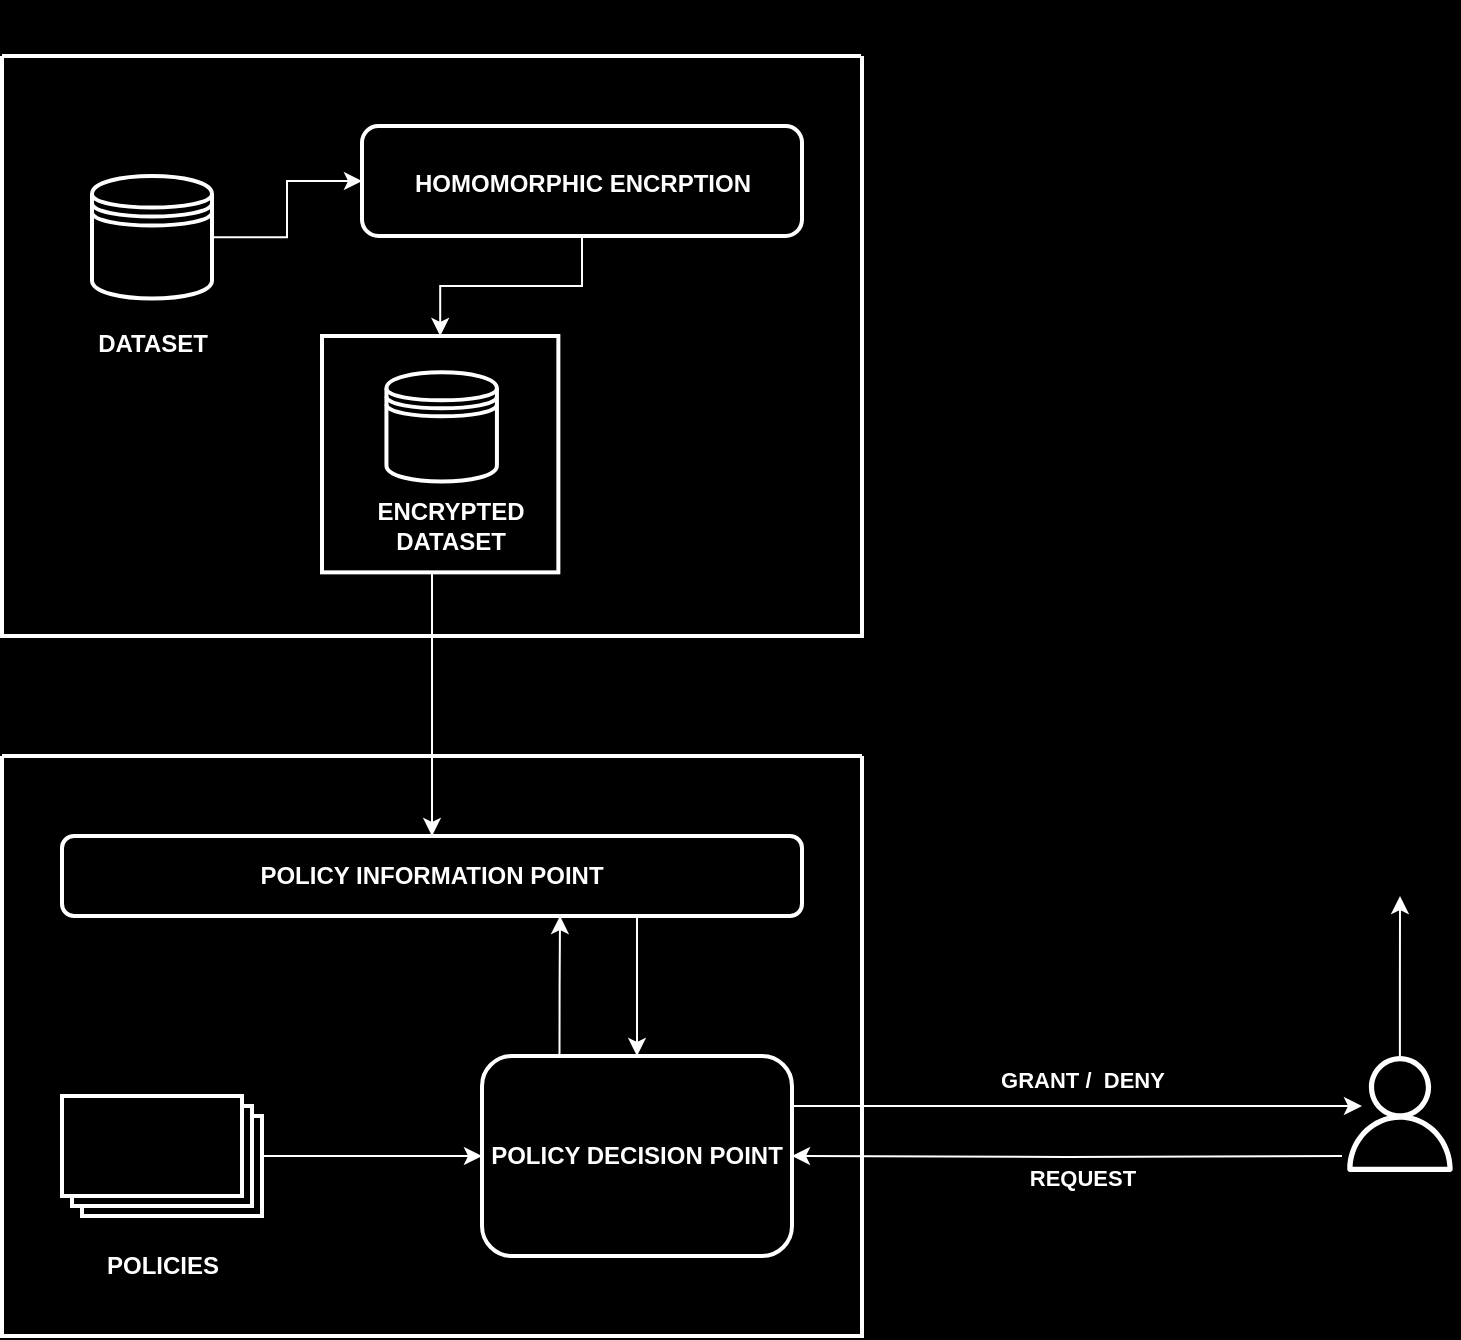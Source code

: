 <mxfile version="22.1.16" type="github">
  <diagram name="Page-1" id="MlF_dzwxMxhkYbkUneEa">
    <mxGraphModel dx="880" dy="443" grid="1" gridSize="10" guides="1" tooltips="1" connect="1" arrows="1" fold="1" page="1" pageScale="1" pageWidth="850" pageHeight="1100" background="#000000" math="0" shadow="0">
      <root>
        <mxCell id="0" />
        <mxCell id="1" parent="0" />
        <mxCell id="712ERAdk77Vl7Lxlt1qB-10" value="" style="swimlane;startSize=0;fillColor=#000000;strokeColor=#FFFFFF;strokeWidth=2;" parent="1" vertex="1">
          <mxGeometry x="130" y="80" width="430" height="290" as="geometry" />
        </mxCell>
        <mxCell id="712ERAdk77Vl7Lxlt1qB-14" value="" style="group" parent="712ERAdk77Vl7Lxlt1qB-10" vertex="1" connectable="0">
          <mxGeometry x="30" y="60" width="90" height="100" as="geometry" />
        </mxCell>
        <mxCell id="712ERAdk77Vl7Lxlt1qB-12" value="" style="shape=datastore;whiteSpace=wrap;html=1;fillColor=#000000;strokeColor=#FFFFFF;strokeWidth=2;" parent="712ERAdk77Vl7Lxlt1qB-14" vertex="1">
          <mxGeometry x="15" width="60" height="61.224" as="geometry" />
        </mxCell>
        <mxCell id="712ERAdk77Vl7Lxlt1qB-13" value="&lt;div&gt;&lt;b&gt;DATASET&lt;/b&gt;&lt;/div&gt;" style="text;html=1;align=center;verticalAlign=middle;resizable=0;points=[];autosize=1;strokeColor=none;fillColor=none;fontColor=#FFFFFF;" parent="712ERAdk77Vl7Lxlt1qB-14" vertex="1">
          <mxGeometry x="5" y="69.388" width="80" height="30" as="geometry" />
        </mxCell>
        <mxCell id="712ERAdk77Vl7Lxlt1qB-18" value="" style="group" parent="712ERAdk77Vl7Lxlt1qB-10" vertex="1" connectable="0">
          <mxGeometry x="180" y="35" width="220" height="55" as="geometry" />
        </mxCell>
        <mxCell id="712ERAdk77Vl7Lxlt1qB-16" value="&lt;font color=&quot;#ffffff&quot;&gt;&lt;b&gt;HOMOMORPHIC ENCRPTION&lt;/b&gt;&lt;br&gt;&lt;/font&gt;" style="text;html=1;align=center;verticalAlign=middle;resizable=0;points=[];autosize=1;strokeColor=none;fillColor=none;" parent="712ERAdk77Vl7Lxlt1qB-18" vertex="1">
          <mxGeometry x="15" y="13.75" width="190" height="30" as="geometry" />
        </mxCell>
        <mxCell id="712ERAdk77Vl7Lxlt1qB-17" value="" style="rounded=1;whiteSpace=wrap;html=1;fillColor=none;strokeColor=#FFFFFF;strokeWidth=2;" parent="712ERAdk77Vl7Lxlt1qB-18" vertex="1">
          <mxGeometry width="220" height="55" as="geometry" />
        </mxCell>
        <mxCell id="712ERAdk77Vl7Lxlt1qB-23" value="" style="group" parent="712ERAdk77Vl7Lxlt1qB-10" vertex="1" connectable="0">
          <mxGeometry x="160" y="140" width="145" height="150" as="geometry" />
        </mxCell>
        <mxCell id="712ERAdk77Vl7Lxlt1qB-19" value="" style="group" parent="712ERAdk77Vl7Lxlt1qB-23" vertex="1" connectable="0">
          <mxGeometry x="18.413" y="18.182" width="126.587" height="131.818" as="geometry" />
        </mxCell>
        <mxCell id="712ERAdk77Vl7Lxlt1qB-20" value="" style="shape=datastore;whiteSpace=wrap;html=1;fillColor=#000000;strokeColor=#FFFFFF;strokeWidth=2;" parent="712ERAdk77Vl7Lxlt1qB-19" vertex="1">
          <mxGeometry x="13.81" width="55.238" height="54.545" as="geometry" />
        </mxCell>
        <mxCell id="712ERAdk77Vl7Lxlt1qB-21" value="&lt;b&gt;ENCRYPTED&lt;/b&gt;&lt;div&gt;&lt;b&gt;DATASET&lt;/b&gt;&lt;/div&gt;" style="text;html=1;align=center;verticalAlign=middle;resizable=0;points=[];autosize=1;strokeColor=none;fillColor=none;fontColor=#FFFFFF;" parent="712ERAdk77Vl7Lxlt1qB-19" vertex="1">
          <mxGeometry x="-4.603" y="57.273" width="100" height="40" as="geometry" />
        </mxCell>
        <mxCell id="712ERAdk77Vl7Lxlt1qB-22" value="" style="whiteSpace=wrap;html=1;aspect=fixed;fillColor=none;strokeColor=#FFFFFF;strokeWidth=2;" parent="712ERAdk77Vl7Lxlt1qB-23" vertex="1">
          <mxGeometry width="118.182" height="118.182" as="geometry" />
        </mxCell>
        <mxCell id="712ERAdk77Vl7Lxlt1qB-25" style="edgeStyle=orthogonalEdgeStyle;rounded=0;orthogonalLoop=1;jettySize=auto;html=1;strokeColor=#FFFFFF;" parent="712ERAdk77Vl7Lxlt1qB-10" source="712ERAdk77Vl7Lxlt1qB-17" target="712ERAdk77Vl7Lxlt1qB-22" edge="1">
          <mxGeometry relative="1" as="geometry" />
        </mxCell>
        <mxCell id="712ERAdk77Vl7Lxlt1qB-26" style="edgeStyle=orthogonalEdgeStyle;rounded=0;orthogonalLoop=1;jettySize=auto;html=1;entryX=0;entryY=0.5;entryDx=0;entryDy=0;strokeColor=#FFFFFF;" parent="712ERAdk77Vl7Lxlt1qB-10" source="712ERAdk77Vl7Lxlt1qB-12" target="712ERAdk77Vl7Lxlt1qB-17" edge="1">
          <mxGeometry relative="1" as="geometry" />
        </mxCell>
        <mxCell id="712ERAdk77Vl7Lxlt1qB-61" style="edgeStyle=orthogonalEdgeStyle;rounded=0;orthogonalLoop=1;jettySize=auto;html=1;entryX=1;entryY=0.5;entryDx=0;entryDy=0;strokeColor=#FFFFFF;" parent="1" target="712ERAdk77Vl7Lxlt1qB-54" edge="1">
          <mxGeometry relative="1" as="geometry">
            <mxPoint x="800" y="630" as="sourcePoint" />
          </mxGeometry>
        </mxCell>
        <mxCell id="WExa6QN-3f2ECs_styrt-1" value="&lt;b&gt;REQUEST&lt;/b&gt;" style="edgeLabel;html=1;align=center;verticalAlign=middle;resizable=0;points=[];absoluteArcSize=0;fillOpacity=100;fontColor=#FFFFFF;labelBackgroundColor=none;" vertex="1" connectable="0" parent="712ERAdk77Vl7Lxlt1qB-61">
          <mxGeometry x="-0.209" relative="1" as="geometry">
            <mxPoint x="-21" y="10" as="offset" />
          </mxGeometry>
        </mxCell>
        <mxCell id="WExa6QN-3f2ECs_styrt-5" style="edgeStyle=orthogonalEdgeStyle;rounded=0;orthogonalLoop=1;jettySize=auto;html=1;entryX=0.5;entryY=1;entryDx=0;entryDy=0;strokeColor=#FFFFFF;" edge="1" parent="1" source="712ERAdk77Vl7Lxlt1qB-35">
          <mxGeometry relative="1" as="geometry">
            <mxPoint x="829" y="500" as="targetPoint" />
          </mxGeometry>
        </mxCell>
        <mxCell id="712ERAdk77Vl7Lxlt1qB-35" value="" style="sketch=0;outlineConnect=0;fontColor=#232F3E;gradientColor=none;fillColor=#FFFFFF;strokeColor=#FFFFFF;dashed=0;verticalLabelPosition=bottom;verticalAlign=top;align=center;html=1;fontSize=12;fontStyle=0;aspect=fixed;pointerEvents=1;shape=mxgraph.aws4.user;" parent="1" vertex="1">
          <mxGeometry x="800" y="580" width="58" height="58" as="geometry" />
        </mxCell>
        <mxCell id="712ERAdk77Vl7Lxlt1qB-38" style="edgeStyle=orthogonalEdgeStyle;rounded=0;orthogonalLoop=1;jettySize=auto;html=1;exitX=1;exitY=0;exitDx=0;exitDy=0;" parent="1" source="712ERAdk77Vl7Lxlt1qB-10" target="712ERAdk77Vl7Lxlt1qB-10" edge="1">
          <mxGeometry relative="1" as="geometry" />
        </mxCell>
        <mxCell id="712ERAdk77Vl7Lxlt1qB-40" value="" style="swimlane;startSize=0;fillColor=#000000;strokeColor=#FFFFFF;strokeWidth=2;" parent="1" vertex="1">
          <mxGeometry x="130" y="430" width="430" height="290" as="geometry" />
        </mxCell>
        <mxCell id="712ERAdk77Vl7Lxlt1qB-54" value="&lt;b&gt;&lt;font color=&quot;#ffffff&quot;&gt;POLICY DECISION POINT&lt;/font&gt;&lt;br&gt;&lt;/b&gt;" style="rounded=1;whiteSpace=wrap;html=1;fillColor=none;strokeColor=#FFFFFF;strokeWidth=2;" parent="712ERAdk77Vl7Lxlt1qB-40" vertex="1">
          <mxGeometry x="240" y="150" width="155" height="100" as="geometry" />
        </mxCell>
        <mxCell id="WExa6QN-3f2ECs_styrt-4" style="edgeStyle=orthogonalEdgeStyle;rounded=0;orthogonalLoop=1;jettySize=auto;html=1;entryX=0.5;entryY=0;entryDx=0;entryDy=0;strokeColor=#FFFFFF;" edge="1" parent="712ERAdk77Vl7Lxlt1qB-40" source="712ERAdk77Vl7Lxlt1qB-55" target="712ERAdk77Vl7Lxlt1qB-54">
          <mxGeometry relative="1" as="geometry">
            <Array as="points">
              <mxPoint x="318" y="115" />
            </Array>
          </mxGeometry>
        </mxCell>
        <mxCell id="712ERAdk77Vl7Lxlt1qB-55" value="&lt;b&gt;&lt;font color=&quot;#ffffff&quot;&gt;POLICY INFORMATION POINT&lt;/font&gt;&lt;br&gt;&lt;/b&gt;" style="rounded=1;whiteSpace=wrap;html=1;fillColor=none;strokeColor=#FFFFFF;strokeWidth=2;" parent="712ERAdk77Vl7Lxlt1qB-40" vertex="1">
          <mxGeometry x="30" y="40" width="370" height="40" as="geometry" />
        </mxCell>
        <mxCell id="712ERAdk77Vl7Lxlt1qB-28" value="" style="group" parent="712ERAdk77Vl7Lxlt1qB-40" vertex="1" connectable="0">
          <mxGeometry x="30" y="170" width="100" height="110" as="geometry" />
        </mxCell>
        <mxCell id="712ERAdk77Vl7Lxlt1qB-7" value="" style="verticalLabelPosition=bottom;verticalAlign=top;html=1;shape=mxgraph.basic.layered_rect;dx=10;outlineConnect=0;whiteSpace=wrap;fillColor=#000000;strokeWidth=2;strokeColor=#FFFFFF;" parent="712ERAdk77Vl7Lxlt1qB-28" vertex="1">
          <mxGeometry width="100" height="60" as="geometry" />
        </mxCell>
        <mxCell id="712ERAdk77Vl7Lxlt1qB-27" value="&lt;b&gt;&lt;font color=&quot;#ffffff&quot;&gt;POLICIES&lt;/font&gt;&lt;/b&gt;" style="text;html=1;align=center;verticalAlign=middle;resizable=0;points=[];autosize=1;strokeColor=none;fillColor=none;" parent="712ERAdk77Vl7Lxlt1qB-28" vertex="1">
          <mxGeometry x="10" y="70" width="80" height="30" as="geometry" />
        </mxCell>
        <mxCell id="712ERAdk77Vl7Lxlt1qB-58" style="edgeStyle=orthogonalEdgeStyle;rounded=0;orthogonalLoop=1;jettySize=auto;html=1;entryX=0;entryY=0.5;entryDx=0;entryDy=0;strokeColor=#FFFFFF;" parent="712ERAdk77Vl7Lxlt1qB-40" source="712ERAdk77Vl7Lxlt1qB-7" target="712ERAdk77Vl7Lxlt1qB-54" edge="1">
          <mxGeometry relative="1" as="geometry" />
        </mxCell>
        <mxCell id="712ERAdk77Vl7Lxlt1qB-59" style="edgeStyle=orthogonalEdgeStyle;rounded=0;orthogonalLoop=1;jettySize=auto;html=1;exitX=0.25;exitY=0;exitDx=0;exitDy=0;entryX=0.673;entryY=1;entryDx=0;entryDy=0;entryPerimeter=0;strokeColor=#FFFFFF;" parent="712ERAdk77Vl7Lxlt1qB-40" source="712ERAdk77Vl7Lxlt1qB-54" target="712ERAdk77Vl7Lxlt1qB-55" edge="1">
          <mxGeometry relative="1" as="geometry" />
        </mxCell>
        <mxCell id="712ERAdk77Vl7Lxlt1qB-57" style="edgeStyle=orthogonalEdgeStyle;rounded=0;orthogonalLoop=1;jettySize=auto;html=1;exitX=0.5;exitY=1;exitDx=0;exitDy=0;entryX=0.5;entryY=0;entryDx=0;entryDy=0;strokeColor=#FFFFFF;" parent="1" source="712ERAdk77Vl7Lxlt1qB-22" target="712ERAdk77Vl7Lxlt1qB-55" edge="1">
          <mxGeometry relative="1" as="geometry">
            <Array as="points">
              <mxPoint x="345" y="338" />
            </Array>
          </mxGeometry>
        </mxCell>
        <mxCell id="712ERAdk77Vl7Lxlt1qB-62" style="edgeStyle=orthogonalEdgeStyle;rounded=0;orthogonalLoop=1;jettySize=auto;html=1;exitX=1;exitY=0.25;exitDx=0;exitDy=0;strokeColor=#FFFFFF;" parent="1" source="712ERAdk77Vl7Lxlt1qB-54" edge="1">
          <mxGeometry relative="1" as="geometry">
            <mxPoint x="810" y="605" as="targetPoint" />
          </mxGeometry>
        </mxCell>
        <mxCell id="WExa6QN-3f2ECs_styrt-2" value="&lt;div&gt;&lt;b&gt;GRANT /&amp;nbsp; DENY&lt;/b&gt;&lt;/div&gt;" style="edgeLabel;html=1;align=center;verticalAlign=middle;resizable=0;points=[];labelBackgroundColor=none;fontColor=#FFFFFF;" vertex="1" connectable="0" parent="712ERAdk77Vl7Lxlt1qB-62">
          <mxGeometry x="0.075" y="4" relative="1" as="geometry">
            <mxPoint x="-8" y="-10" as="offset" />
          </mxGeometry>
        </mxCell>
      </root>
    </mxGraphModel>
  </diagram>
</mxfile>

